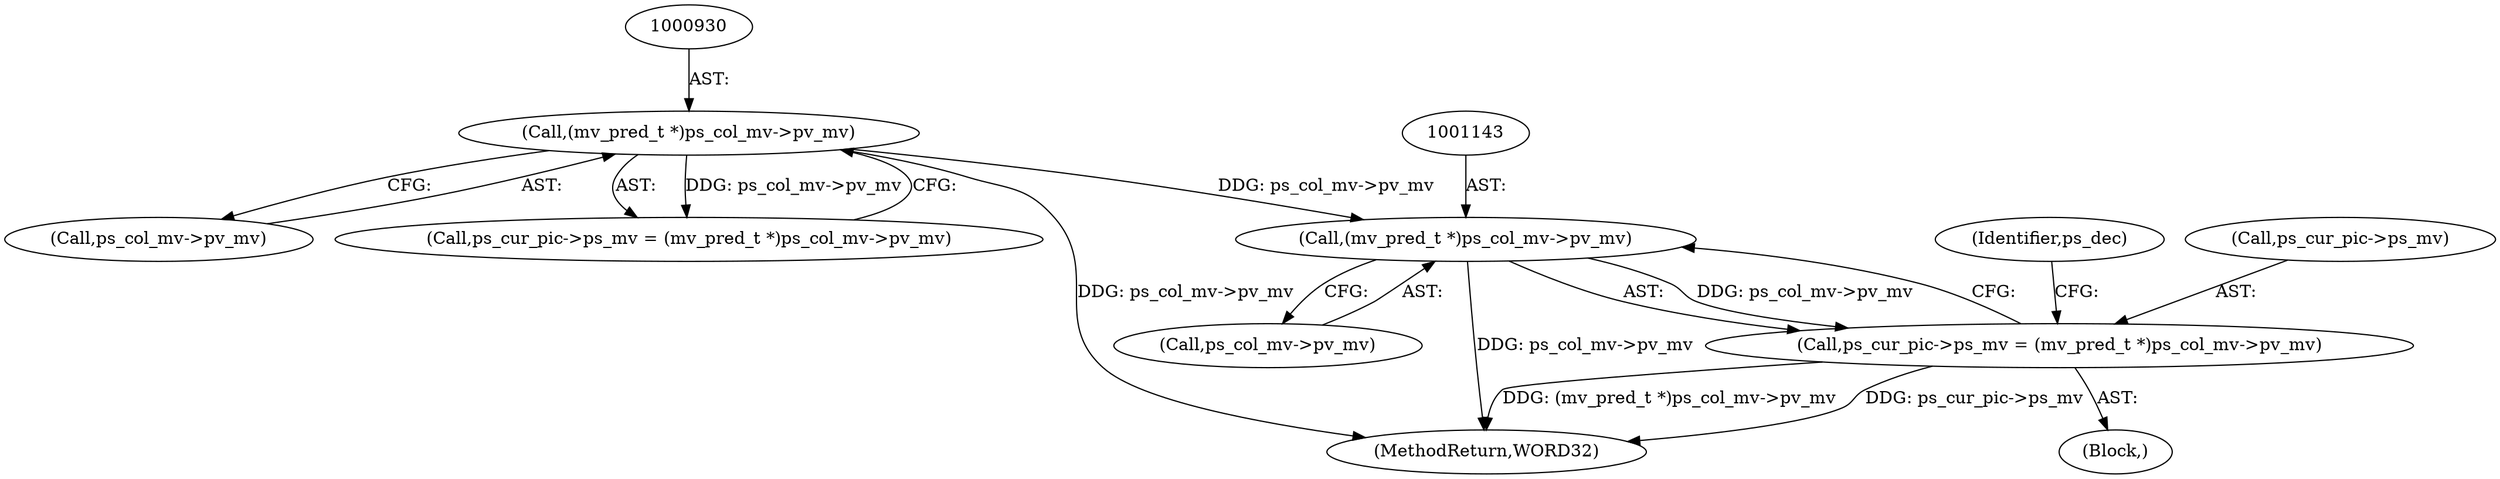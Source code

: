 digraph "0_Android_f634481e940421020e52f511c1fb34aac1db4b2f@pointer" {
"1001142" [label="(Call,(mv_pred_t *)ps_col_mv->pv_mv)"];
"1000929" [label="(Call,(mv_pred_t *)ps_col_mv->pv_mv)"];
"1001138" [label="(Call,ps_cur_pic->ps_mv = (mv_pred_t *)ps_col_mv->pv_mv)"];
"1000931" [label="(Call,ps_col_mv->pv_mv)"];
"1001144" [label="(Call,ps_col_mv->pv_mv)"];
"1001142" [label="(Call,(mv_pred_t *)ps_col_mv->pv_mv)"];
"1001138" [label="(Call,ps_cur_pic->ps_mv = (mv_pred_t *)ps_col_mv->pv_mv)"];
"1000929" [label="(Call,(mv_pred_t *)ps_col_mv->pv_mv)"];
"1000925" [label="(Call,ps_cur_pic->ps_mv = (mv_pred_t *)ps_col_mv->pv_mv)"];
"1000986" [label="(Block,)"];
"1001150" [label="(Identifier,ps_dec)"];
"1002154" [label="(MethodReturn,WORD32)"];
"1001139" [label="(Call,ps_cur_pic->ps_mv)"];
"1001142" -> "1001138"  [label="AST: "];
"1001142" -> "1001144"  [label="CFG: "];
"1001143" -> "1001142"  [label="AST: "];
"1001144" -> "1001142"  [label="AST: "];
"1001138" -> "1001142"  [label="CFG: "];
"1001142" -> "1002154"  [label="DDG: ps_col_mv->pv_mv"];
"1001142" -> "1001138"  [label="DDG: ps_col_mv->pv_mv"];
"1000929" -> "1001142"  [label="DDG: ps_col_mv->pv_mv"];
"1000929" -> "1000925"  [label="AST: "];
"1000929" -> "1000931"  [label="CFG: "];
"1000930" -> "1000929"  [label="AST: "];
"1000931" -> "1000929"  [label="AST: "];
"1000925" -> "1000929"  [label="CFG: "];
"1000929" -> "1002154"  [label="DDG: ps_col_mv->pv_mv"];
"1000929" -> "1000925"  [label="DDG: ps_col_mv->pv_mv"];
"1001138" -> "1000986"  [label="AST: "];
"1001139" -> "1001138"  [label="AST: "];
"1001150" -> "1001138"  [label="CFG: "];
"1001138" -> "1002154"  [label="DDG: ps_cur_pic->ps_mv"];
"1001138" -> "1002154"  [label="DDG: (mv_pred_t *)ps_col_mv->pv_mv"];
}
